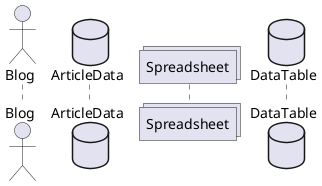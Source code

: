 @startuml Sequence
actor Blog
database ArticleData
collections Spreadsheet
database DataTable
@enduml